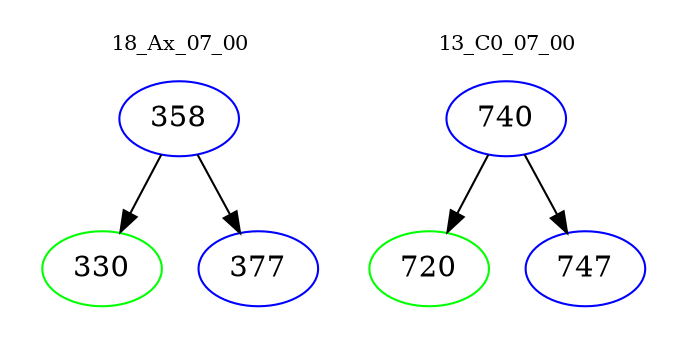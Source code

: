 digraph{
subgraph cluster_0 {
color = white
label = "18_Ax_07_00";
fontsize=10;
T0_358 [label="358", color="blue"]
T0_358 -> T0_330 [color="black"]
T0_330 [label="330", color="green"]
T0_358 -> T0_377 [color="black"]
T0_377 [label="377", color="blue"]
}
subgraph cluster_1 {
color = white
label = "13_C0_07_00";
fontsize=10;
T1_740 [label="740", color="blue"]
T1_740 -> T1_720 [color="black"]
T1_720 [label="720", color="green"]
T1_740 -> T1_747 [color="black"]
T1_747 [label="747", color="blue"]
}
}
